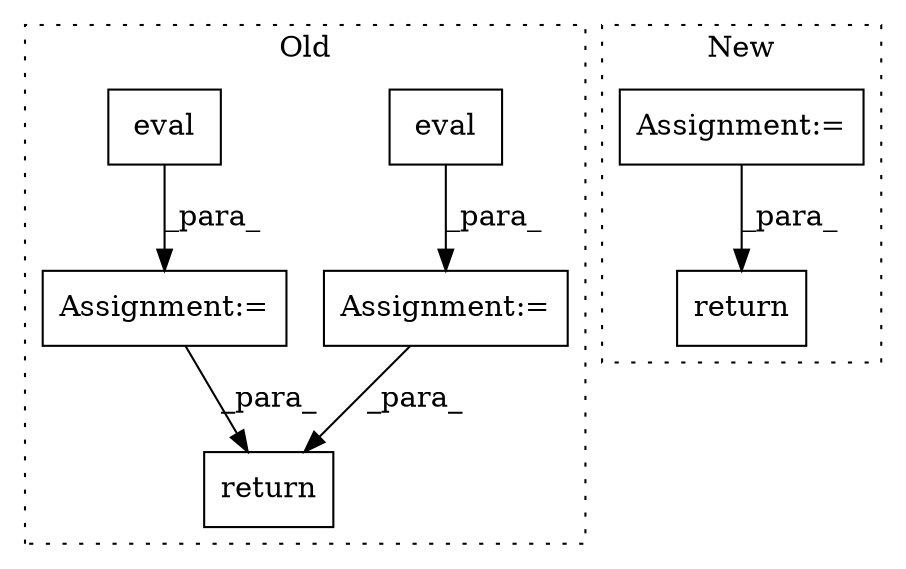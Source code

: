 digraph G {
subgraph cluster0 {
1 [label="eval" a="32" s="992" l="6" shape="box"];
3 [label="return" a="41" s="1006" l="14" shape="box"];
4 [label="Assignment:=" a="7" s="983" l="1" shape="box"];
5 [label="Assignment:=" a="7" s="959" l="1" shape="box"];
7 [label="eval" a="32" s="968" l="6" shape="box"];
label = "Old";
style="dotted";
}
subgraph cluster1 {
2 [label="return" a="41" s="1066" l="7" shape="box"];
6 [label="Assignment:=" a="7" s="964" l="1" shape="box"];
label = "New";
style="dotted";
}
1 -> 4 [label="_para_"];
4 -> 3 [label="_para_"];
5 -> 3 [label="_para_"];
6 -> 2 [label="_para_"];
7 -> 5 [label="_para_"];
}